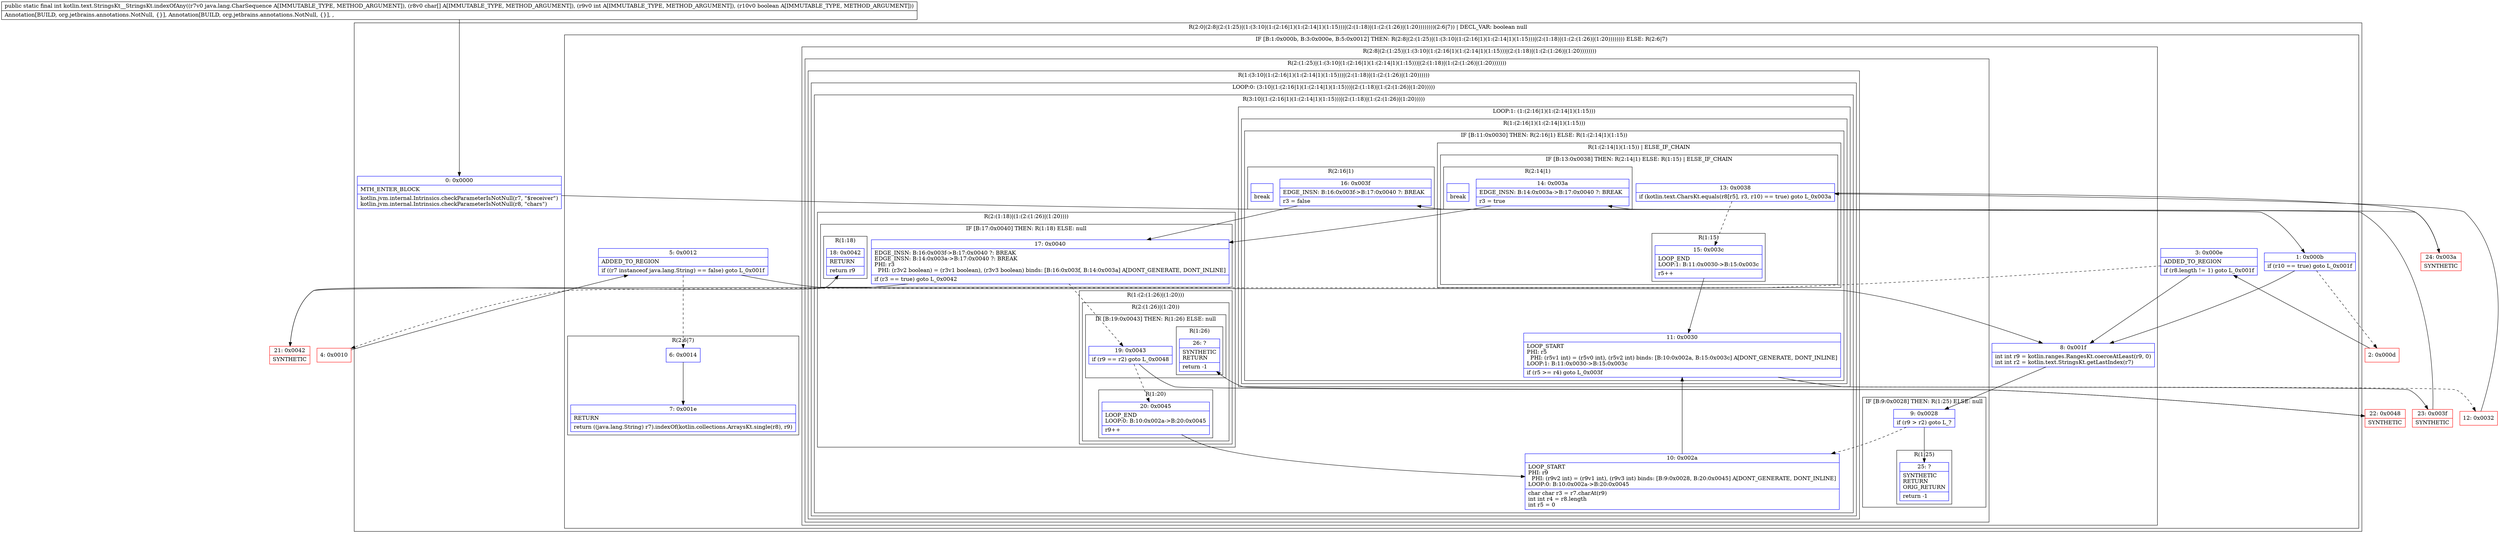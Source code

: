 digraph "CFG forkotlin.text.StringsKt__StringsKt.indexOfAny(Ljava\/lang\/CharSequence;[CIZ)I" {
subgraph cluster_Region_698998581 {
label = "R(2:0|(2:8|(2:(1:25)|(1:(3:10|(1:(2:16|1)(1:(2:14|1)(1:15)))|(2:(1:18)|(1:(2:(1:26)|(1:20))))))))(2:6|7)) | DECL_VAR: boolean null\l";
node [shape=record,color=blue];
Node_0 [shape=record,label="{0\:\ 0x0000|MTH_ENTER_BLOCK\l|kotlin.jvm.internal.Intrinsics.checkParameterIsNotNull(r7, \"$receiver\")\lkotlin.jvm.internal.Intrinsics.checkParameterIsNotNull(r8, \"chars\")\l}"];
subgraph cluster_IfRegion_794639609 {
label = "IF [B:1:0x000b, B:3:0x000e, B:5:0x0012] THEN: R(2:8|(2:(1:25)|(1:(3:10|(1:(2:16|1)(1:(2:14|1)(1:15)))|(2:(1:18)|(1:(2:(1:26)|(1:20)))))))) ELSE: R(2:6|7)";
node [shape=record,color=blue];
Node_1 [shape=record,label="{1\:\ 0x000b|if (r10 == true) goto L_0x001f\l}"];
Node_3 [shape=record,label="{3\:\ 0x000e|ADDED_TO_REGION\l|if (r8.length != 1) goto L_0x001f\l}"];
Node_5 [shape=record,label="{5\:\ 0x0012|ADDED_TO_REGION\l|if ((r7 instanceof java.lang.String) == false) goto L_0x001f\l}"];
subgraph cluster_Region_205355668 {
label = "R(2:8|(2:(1:25)|(1:(3:10|(1:(2:16|1)(1:(2:14|1)(1:15)))|(2:(1:18)|(1:(2:(1:26)|(1:20))))))))";
node [shape=record,color=blue];
Node_8 [shape=record,label="{8\:\ 0x001f|int int r9 = kotlin.ranges.RangesKt.coerceAtLeast(r9, 0)\lint int r2 = kotlin.text.StringsKt.getLastIndex(r7)\l}"];
subgraph cluster_Region_1926670322 {
label = "R(2:(1:25)|(1:(3:10|(1:(2:16|1)(1:(2:14|1)(1:15)))|(2:(1:18)|(1:(2:(1:26)|(1:20)))))))";
node [shape=record,color=blue];
subgraph cluster_IfRegion_643523614 {
label = "IF [B:9:0x0028] THEN: R(1:25) ELSE: null";
node [shape=record,color=blue];
Node_9 [shape=record,label="{9\:\ 0x0028|if (r9 \> r2) goto L_?\l}"];
subgraph cluster_Region_969697464 {
label = "R(1:25)";
node [shape=record,color=blue];
Node_25 [shape=record,label="{25\:\ ?|SYNTHETIC\lRETURN\lORIG_RETURN\l|return \-1\l}"];
}
}
subgraph cluster_Region_1585137859 {
label = "R(1:(3:10|(1:(2:16|1)(1:(2:14|1)(1:15)))|(2:(1:18)|(1:(2:(1:26)|(1:20))))))";
node [shape=record,color=blue];
subgraph cluster_LoopRegion_411507969 {
label = "LOOP:0: (3:10|(1:(2:16|1)(1:(2:14|1)(1:15)))|(2:(1:18)|(1:(2:(1:26)|(1:20)))))";
node [shape=record,color=blue];
subgraph cluster_Region_1611022058 {
label = "R(3:10|(1:(2:16|1)(1:(2:14|1)(1:15)))|(2:(1:18)|(1:(2:(1:26)|(1:20)))))";
node [shape=record,color=blue];
Node_10 [shape=record,label="{10\:\ 0x002a|LOOP_START\lPHI: r9 \l  PHI: (r9v2 int) = (r9v1 int), (r9v3 int) binds: [B:9:0x0028, B:20:0x0045] A[DONT_GENERATE, DONT_INLINE]\lLOOP:0: B:10:0x002a\-\>B:20:0x0045\l|char char r3 = r7.charAt(r9)\lint int r4 = r8.length\lint r5 = 0\l}"];
subgraph cluster_LoopRegion_1596575956 {
label = "LOOP:1: (1:(2:16|1)(1:(2:14|1)(1:15)))";
node [shape=record,color=blue];
subgraph cluster_Region_100330017 {
label = "R(1:(2:16|1)(1:(2:14|1)(1:15)))";
node [shape=record,color=blue];
subgraph cluster_IfRegion_1768557597 {
label = "IF [B:11:0x0030] THEN: R(2:16|1) ELSE: R(1:(2:14|1)(1:15))";
node [shape=record,color=blue];
Node_11 [shape=record,label="{11\:\ 0x0030|LOOP_START\lPHI: r5 \l  PHI: (r5v1 int) = (r5v0 int), (r5v2 int) binds: [B:10:0x002a, B:15:0x003c] A[DONT_GENERATE, DONT_INLINE]\lLOOP:1: B:11:0x0030\-\>B:15:0x003c\l|if (r5 \>= r4) goto L_0x003f\l}"];
subgraph cluster_Region_148867768 {
label = "R(2:16|1)";
node [shape=record,color=blue];
Node_16 [shape=record,label="{16\:\ 0x003f|EDGE_INSN: B:16:0x003f\-\>B:17:0x0040 ?: BREAK  \l|r3 = false\l}"];
Node_InsnContainer_29595405 [shape=record,label="{|break\l}"];
}
subgraph cluster_Region_554499361 {
label = "R(1:(2:14|1)(1:15)) | ELSE_IF_CHAIN\l";
node [shape=record,color=blue];
subgraph cluster_IfRegion_952796288 {
label = "IF [B:13:0x0038] THEN: R(2:14|1) ELSE: R(1:15) | ELSE_IF_CHAIN\l";
node [shape=record,color=blue];
Node_13 [shape=record,label="{13\:\ 0x0038|if (kotlin.text.CharsKt.equals(r8[r5], r3, r10) == true) goto L_0x003a\l}"];
subgraph cluster_Region_1692266919 {
label = "R(2:14|1)";
node [shape=record,color=blue];
Node_14 [shape=record,label="{14\:\ 0x003a|EDGE_INSN: B:14:0x003a\-\>B:17:0x0040 ?: BREAK  \l|r3 = true\l}"];
Node_InsnContainer_808593060 [shape=record,label="{|break\l}"];
}
subgraph cluster_Region_782808501 {
label = "R(1:15)";
node [shape=record,color=blue];
Node_15 [shape=record,label="{15\:\ 0x003c|LOOP_END\lLOOP:1: B:11:0x0030\-\>B:15:0x003c\l|r5++\l}"];
}
}
}
}
}
}
subgraph cluster_Region_1657502049 {
label = "R(2:(1:18)|(1:(2:(1:26)|(1:20))))";
node [shape=record,color=blue];
subgraph cluster_IfRegion_2133713354 {
label = "IF [B:17:0x0040] THEN: R(1:18) ELSE: null";
node [shape=record,color=blue];
Node_17 [shape=record,label="{17\:\ 0x0040|EDGE_INSN: B:16:0x003f\-\>B:17:0x0040 ?: BREAK  \lEDGE_INSN: B:14:0x003a\-\>B:17:0x0040 ?: BREAK  \lPHI: r3 \l  PHI: (r3v2 boolean) = (r3v1 boolean), (r3v3 boolean) binds: [B:16:0x003f, B:14:0x003a] A[DONT_GENERATE, DONT_INLINE]\l|if (r3 == true) goto L_0x0042\l}"];
subgraph cluster_Region_126353828 {
label = "R(1:18)";
node [shape=record,color=blue];
Node_18 [shape=record,label="{18\:\ 0x0042|RETURN\l|return r9\l}"];
}
}
subgraph cluster_Region_965672699 {
label = "R(1:(2:(1:26)|(1:20)))";
node [shape=record,color=blue];
subgraph cluster_Region_413726824 {
label = "R(2:(1:26)|(1:20))";
node [shape=record,color=blue];
subgraph cluster_IfRegion_1162634147 {
label = "IF [B:19:0x0043] THEN: R(1:26) ELSE: null";
node [shape=record,color=blue];
Node_19 [shape=record,label="{19\:\ 0x0043|if (r9 == r2) goto L_0x0048\l}"];
subgraph cluster_Region_554797677 {
label = "R(1:26)";
node [shape=record,color=blue];
Node_26 [shape=record,label="{26\:\ ?|SYNTHETIC\lRETURN\l|return \-1\l}"];
}
}
subgraph cluster_Region_1898345490 {
label = "R(1:20)";
node [shape=record,color=blue];
Node_20 [shape=record,label="{20\:\ 0x0045|LOOP_END\lLOOP:0: B:10:0x002a\-\>B:20:0x0045\l|r9++\l}"];
}
}
}
}
}
}
}
}
}
subgraph cluster_Region_824314932 {
label = "R(2:6|7)";
node [shape=record,color=blue];
Node_6 [shape=record,label="{6\:\ 0x0014}"];
Node_7 [shape=record,label="{7\:\ 0x001e|RETURN\l|return ((java.lang.String) r7).indexOf(kotlin.collections.ArraysKt.single(r8), r9)\l}"];
}
}
}
Node_2 [shape=record,color=red,label="{2\:\ 0x000d}"];
Node_4 [shape=record,color=red,label="{4\:\ 0x0010}"];
Node_12 [shape=record,color=red,label="{12\:\ 0x0032}"];
Node_21 [shape=record,color=red,label="{21\:\ 0x0042|SYNTHETIC\l}"];
Node_22 [shape=record,color=red,label="{22\:\ 0x0048|SYNTHETIC\l}"];
Node_23 [shape=record,color=red,label="{23\:\ 0x003f|SYNTHETIC\l}"];
Node_24 [shape=record,color=red,label="{24\:\ 0x003a|SYNTHETIC\l}"];
MethodNode[shape=record,label="{public static final int kotlin.text.StringsKt__StringsKt.indexOfAny((r7v0 java.lang.CharSequence A[IMMUTABLE_TYPE, METHOD_ARGUMENT]), (r8v0 char[] A[IMMUTABLE_TYPE, METHOD_ARGUMENT]), (r9v0 int A[IMMUTABLE_TYPE, METHOD_ARGUMENT]), (r10v0 boolean A[IMMUTABLE_TYPE, METHOD_ARGUMENT]))  | Annotation[BUILD, org.jetbrains.annotations.NotNull, \{\}], Annotation[BUILD, org.jetbrains.annotations.NotNull, \{\}], , \l}"];
MethodNode -> Node_0;
Node_0 -> Node_1;
Node_1 -> Node_2[style=dashed];
Node_1 -> Node_8;
Node_3 -> Node_4[style=dashed];
Node_3 -> Node_8;
Node_5 -> Node_6[style=dashed];
Node_5 -> Node_8;
Node_8 -> Node_9;
Node_9 -> Node_10[style=dashed];
Node_9 -> Node_25;
Node_10 -> Node_11;
Node_11 -> Node_12[style=dashed];
Node_11 -> Node_23;
Node_16 -> Node_17;
Node_13 -> Node_15[style=dashed];
Node_13 -> Node_24;
Node_14 -> Node_17;
Node_15 -> Node_11;
Node_17 -> Node_19[style=dashed];
Node_17 -> Node_21;
Node_19 -> Node_20[style=dashed];
Node_19 -> Node_22;
Node_20 -> Node_10;
Node_6 -> Node_7;
Node_2 -> Node_3;
Node_4 -> Node_5;
Node_12 -> Node_13;
Node_21 -> Node_18;
Node_22 -> Node_26;
Node_23 -> Node_16;
Node_24 -> Node_14;
}

